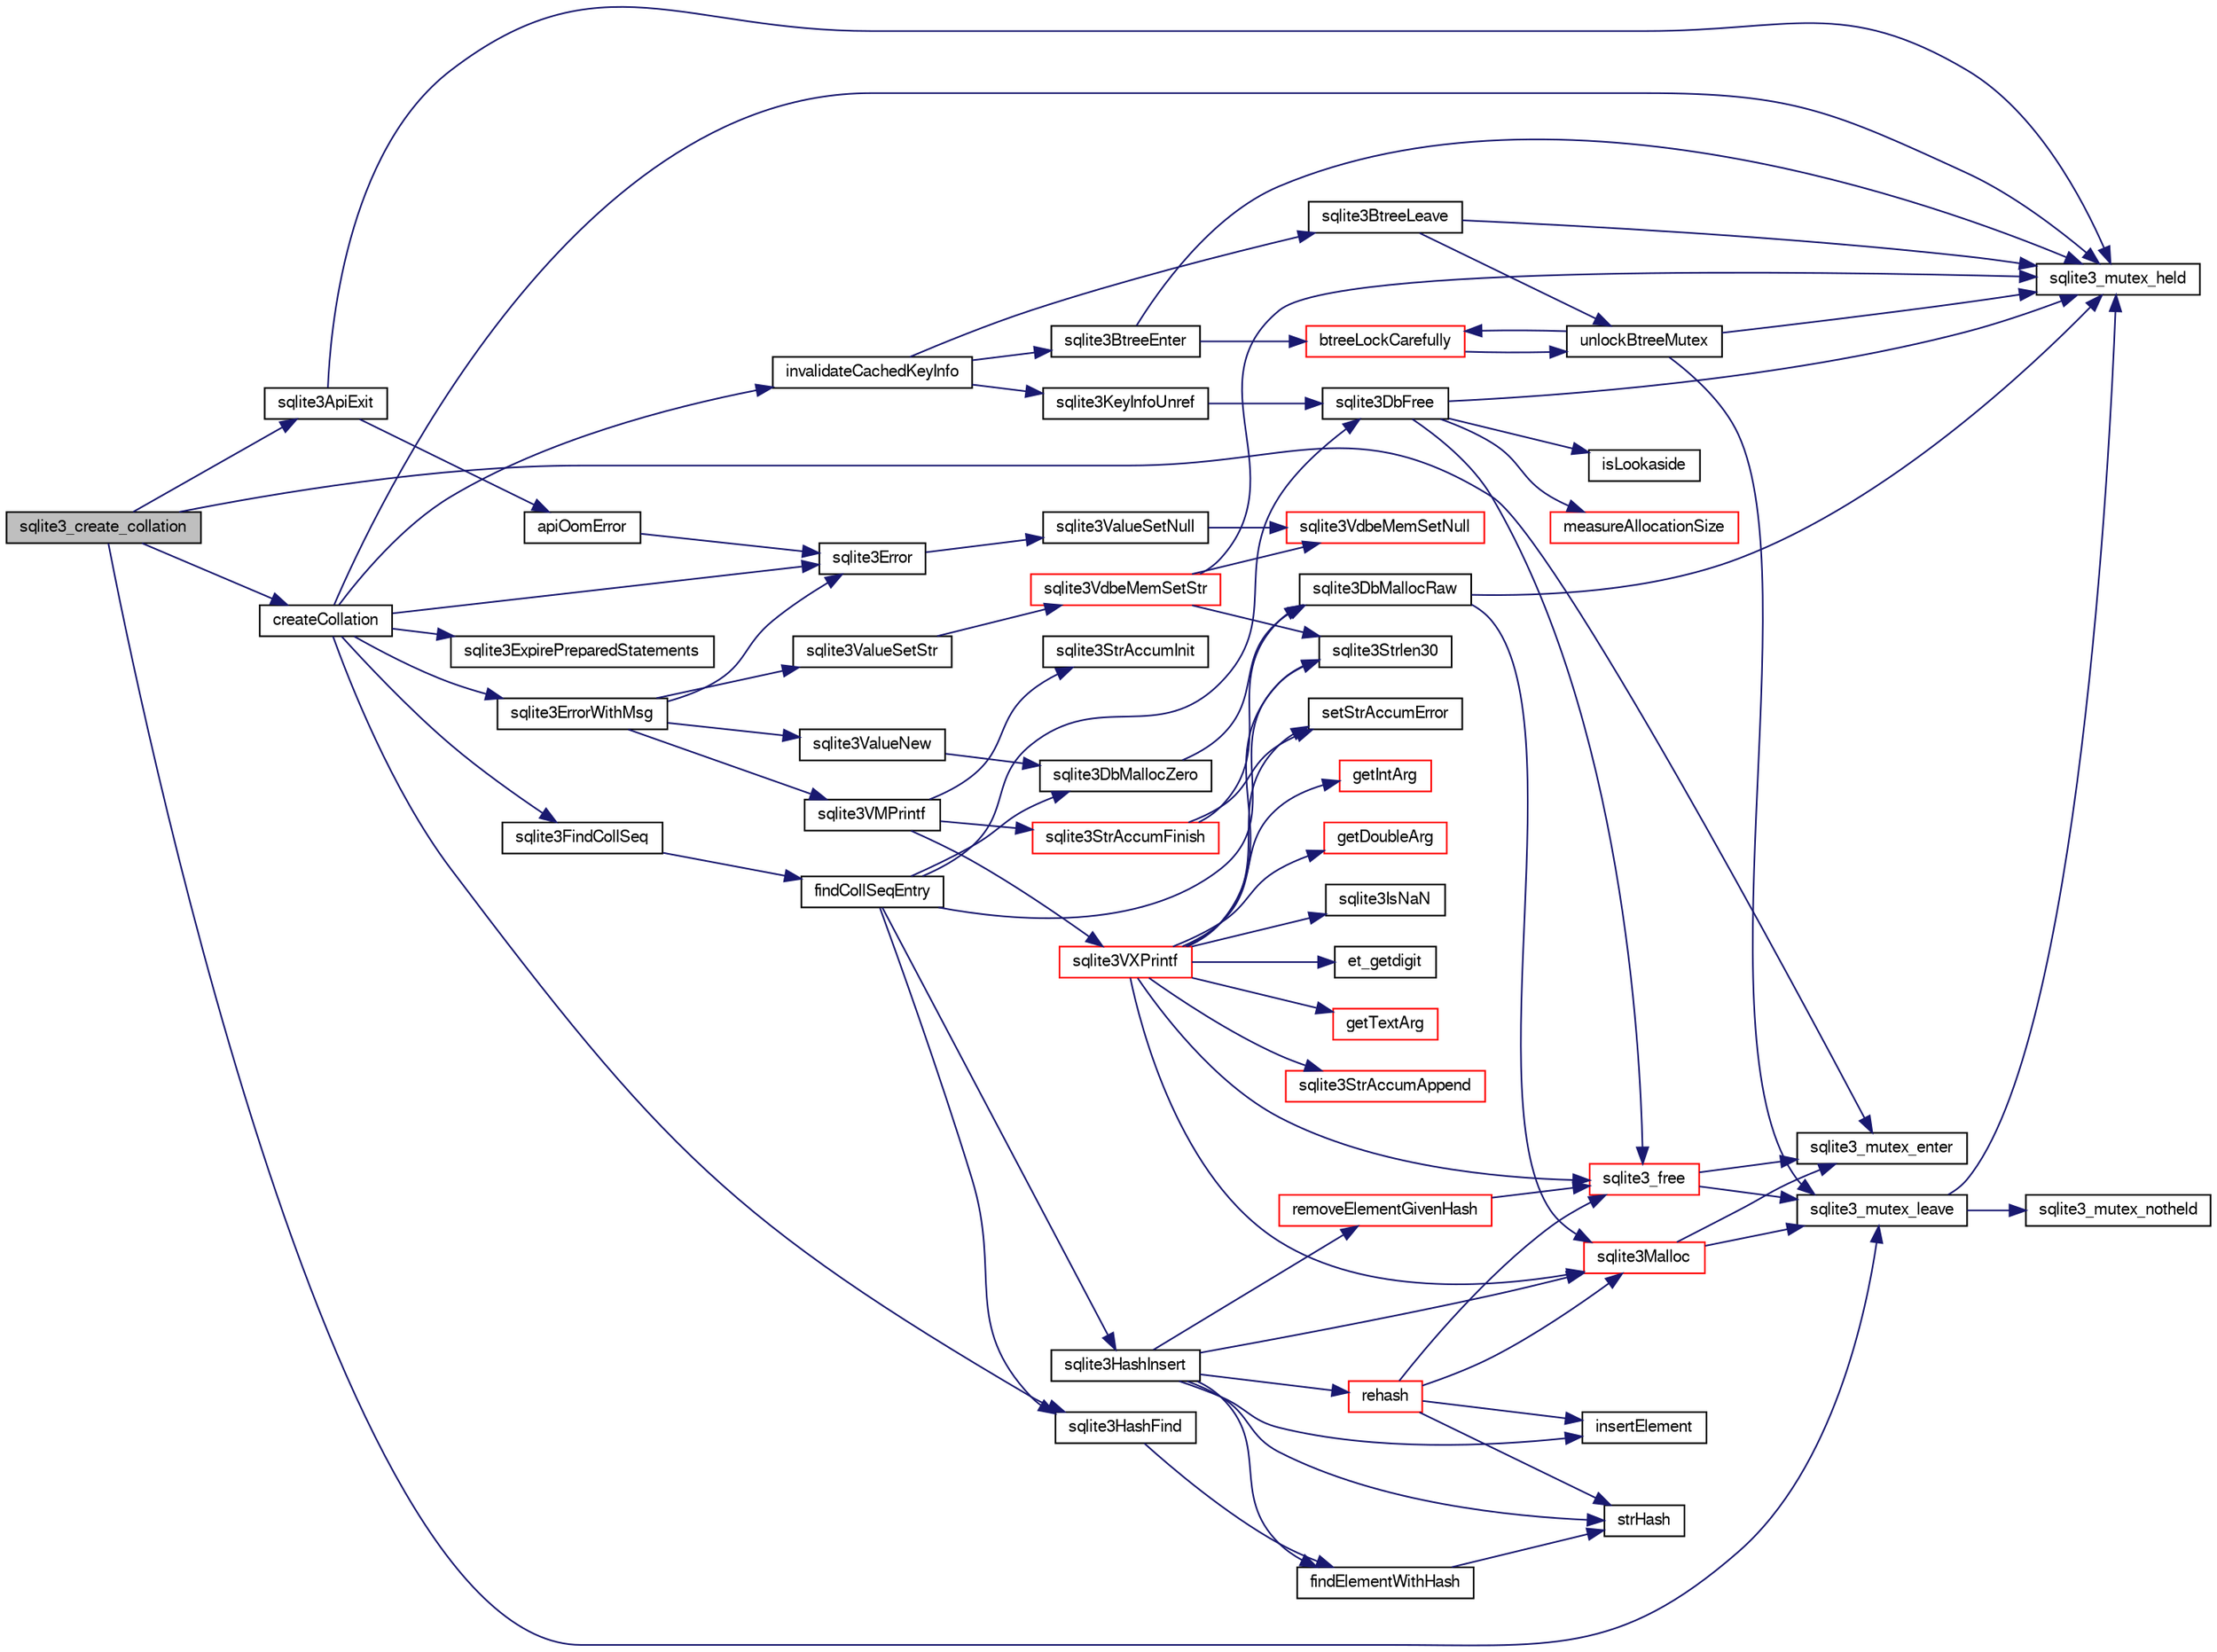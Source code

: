 digraph "sqlite3_create_collation"
{
  edge [fontname="FreeSans",fontsize="10",labelfontname="FreeSans",labelfontsize="10"];
  node [fontname="FreeSans",fontsize="10",shape=record];
  rankdir="LR";
  Node25306 [label="sqlite3_create_collation",height=0.2,width=0.4,color="black", fillcolor="grey75", style="filled", fontcolor="black"];
  Node25306 -> Node25307 [color="midnightblue",fontsize="10",style="solid",fontname="FreeSans"];
  Node25307 [label="sqlite3_mutex_enter",height=0.2,width=0.4,color="black", fillcolor="white", style="filled",URL="$sqlite3_8c.html#a1c12cde690bd89f104de5cbad12a6bf5"];
  Node25306 -> Node25308 [color="midnightblue",fontsize="10",style="solid",fontname="FreeSans"];
  Node25308 [label="createCollation",height=0.2,width=0.4,color="black", fillcolor="white", style="filled",URL="$sqlite3_8c.html#a29def4ce28811a857e968b3f238d2dd1"];
  Node25308 -> Node25309 [color="midnightblue",fontsize="10",style="solid",fontname="FreeSans"];
  Node25309 [label="sqlite3_mutex_held",height=0.2,width=0.4,color="black", fillcolor="white", style="filled",URL="$sqlite3_8c.html#acf77da68932b6bc163c5e68547ecc3e7"];
  Node25308 -> Node25310 [color="midnightblue",fontsize="10",style="solid",fontname="FreeSans"];
  Node25310 [label="sqlite3FindCollSeq",height=0.2,width=0.4,color="black", fillcolor="white", style="filled",URL="$sqlite3_8c.html#ac4f91d39f24a6435de12698fdb16bc14"];
  Node25310 -> Node25311 [color="midnightblue",fontsize="10",style="solid",fontname="FreeSans"];
  Node25311 [label="findCollSeqEntry",height=0.2,width=0.4,color="black", fillcolor="white", style="filled",URL="$sqlite3_8c.html#aaf9ae07c81dca508e137b5880e94aa98"];
  Node25311 -> Node25312 [color="midnightblue",fontsize="10",style="solid",fontname="FreeSans"];
  Node25312 [label="sqlite3HashFind",height=0.2,width=0.4,color="black", fillcolor="white", style="filled",URL="$sqlite3_8c.html#a8ca124229470a66b4c9c141ded48e2aa"];
  Node25312 -> Node25313 [color="midnightblue",fontsize="10",style="solid",fontname="FreeSans"];
  Node25313 [label="findElementWithHash",height=0.2,width=0.4,color="black", fillcolor="white", style="filled",URL="$sqlite3_8c.html#a75c0f574fa5d51702434c6e980d57d7f"];
  Node25313 -> Node25314 [color="midnightblue",fontsize="10",style="solid",fontname="FreeSans"];
  Node25314 [label="strHash",height=0.2,width=0.4,color="black", fillcolor="white", style="filled",URL="$sqlite3_8c.html#ad7193605dadc27cf291d54e15bdd011d"];
  Node25311 -> Node25315 [color="midnightblue",fontsize="10",style="solid",fontname="FreeSans"];
  Node25315 [label="sqlite3Strlen30",height=0.2,width=0.4,color="black", fillcolor="white", style="filled",URL="$sqlite3_8c.html#a3dcd80ba41f1a308193dee74857b62a7"];
  Node25311 -> Node25316 [color="midnightblue",fontsize="10",style="solid",fontname="FreeSans"];
  Node25316 [label="sqlite3DbMallocZero",height=0.2,width=0.4,color="black", fillcolor="white", style="filled",URL="$sqlite3_8c.html#a49cfebac9d6067a03442c92af73f33e4"];
  Node25316 -> Node25317 [color="midnightblue",fontsize="10",style="solid",fontname="FreeSans"];
  Node25317 [label="sqlite3DbMallocRaw",height=0.2,width=0.4,color="black", fillcolor="white", style="filled",URL="$sqlite3_8c.html#abbe8be0cf7175e11ddc3e2218fad924e"];
  Node25317 -> Node25309 [color="midnightblue",fontsize="10",style="solid",fontname="FreeSans"];
  Node25317 -> Node25318 [color="midnightblue",fontsize="10",style="solid",fontname="FreeSans"];
  Node25318 [label="sqlite3Malloc",height=0.2,width=0.4,color="red", fillcolor="white", style="filled",URL="$sqlite3_8c.html#a361a2eaa846b1885f123abe46f5d8b2b"];
  Node25318 -> Node25307 [color="midnightblue",fontsize="10",style="solid",fontname="FreeSans"];
  Node25318 -> Node25323 [color="midnightblue",fontsize="10",style="solid",fontname="FreeSans"];
  Node25323 [label="sqlite3_mutex_leave",height=0.2,width=0.4,color="black", fillcolor="white", style="filled",URL="$sqlite3_8c.html#a5838d235601dbd3c1fa993555c6bcc93"];
  Node25323 -> Node25309 [color="midnightblue",fontsize="10",style="solid",fontname="FreeSans"];
  Node25323 -> Node25324 [color="midnightblue",fontsize="10",style="solid",fontname="FreeSans"];
  Node25324 [label="sqlite3_mutex_notheld",height=0.2,width=0.4,color="black", fillcolor="white", style="filled",URL="$sqlite3_8c.html#a83967c837c1c000d3b5adcfaa688f5dc"];
  Node25311 -> Node25327 [color="midnightblue",fontsize="10",style="solid",fontname="FreeSans"];
  Node25327 [label="sqlite3HashInsert",height=0.2,width=0.4,color="black", fillcolor="white", style="filled",URL="$sqlite3_8c.html#aebbc6c13b3c139d5f3463938f441da3d"];
  Node25327 -> Node25313 [color="midnightblue",fontsize="10",style="solid",fontname="FreeSans"];
  Node25327 -> Node25328 [color="midnightblue",fontsize="10",style="solid",fontname="FreeSans"];
  Node25328 [label="removeElementGivenHash",height=0.2,width=0.4,color="red", fillcolor="white", style="filled",URL="$sqlite3_8c.html#a97ff4ac3846af0f8caf5426adfa2808a"];
  Node25328 -> Node25329 [color="midnightblue",fontsize="10",style="solid",fontname="FreeSans"];
  Node25329 [label="sqlite3_free",height=0.2,width=0.4,color="red", fillcolor="white", style="filled",URL="$sqlite3_8c.html#a6552349e36a8a691af5487999ab09519"];
  Node25329 -> Node25307 [color="midnightblue",fontsize="10",style="solid",fontname="FreeSans"];
  Node25329 -> Node25323 [color="midnightblue",fontsize="10",style="solid",fontname="FreeSans"];
  Node25327 -> Node25318 [color="midnightblue",fontsize="10",style="solid",fontname="FreeSans"];
  Node25327 -> Node25331 [color="midnightblue",fontsize="10",style="solid",fontname="FreeSans"];
  Node25331 [label="rehash",height=0.2,width=0.4,color="red", fillcolor="white", style="filled",URL="$sqlite3_8c.html#a4851529638f6c7af16239ee6e2dcc628"];
  Node25331 -> Node25318 [color="midnightblue",fontsize="10",style="solid",fontname="FreeSans"];
  Node25331 -> Node25329 [color="midnightblue",fontsize="10",style="solid",fontname="FreeSans"];
  Node25331 -> Node25314 [color="midnightblue",fontsize="10",style="solid",fontname="FreeSans"];
  Node25331 -> Node25599 [color="midnightblue",fontsize="10",style="solid",fontname="FreeSans"];
  Node25599 [label="insertElement",height=0.2,width=0.4,color="black", fillcolor="white", style="filled",URL="$sqlite3_8c.html#a011f717fc5c46f03d78bf81b6714e0ee"];
  Node25327 -> Node25314 [color="midnightblue",fontsize="10",style="solid",fontname="FreeSans"];
  Node25327 -> Node25599 [color="midnightblue",fontsize="10",style="solid",fontname="FreeSans"];
  Node25311 -> Node25344 [color="midnightblue",fontsize="10",style="solid",fontname="FreeSans"];
  Node25344 [label="sqlite3DbFree",height=0.2,width=0.4,color="black", fillcolor="white", style="filled",URL="$sqlite3_8c.html#ac70ab821a6607b4a1b909582dc37a069"];
  Node25344 -> Node25309 [color="midnightblue",fontsize="10",style="solid",fontname="FreeSans"];
  Node25344 -> Node25345 [color="midnightblue",fontsize="10",style="solid",fontname="FreeSans"];
  Node25345 [label="measureAllocationSize",height=0.2,width=0.4,color="red", fillcolor="white", style="filled",URL="$sqlite3_8c.html#a45731e644a22fdb756e2b6337224217a"];
  Node25344 -> Node25347 [color="midnightblue",fontsize="10",style="solid",fontname="FreeSans"];
  Node25347 [label="isLookaside",height=0.2,width=0.4,color="black", fillcolor="white", style="filled",URL="$sqlite3_8c.html#a770fa05ff9717b75e16f4d968a77b897"];
  Node25344 -> Node25329 [color="midnightblue",fontsize="10",style="solid",fontname="FreeSans"];
  Node25308 -> Node25600 [color="midnightblue",fontsize="10",style="solid",fontname="FreeSans"];
  Node25600 [label="sqlite3ErrorWithMsg",height=0.2,width=0.4,color="black", fillcolor="white", style="filled",URL="$sqlite3_8c.html#a11feb4cd8e77d59df266587cfe1b2641"];
  Node25600 -> Node25533 [color="midnightblue",fontsize="10",style="solid",fontname="FreeSans"];
  Node25533 [label="sqlite3Error",height=0.2,width=0.4,color="black", fillcolor="white", style="filled",URL="$sqlite3_8c.html#a4ba5e8be78db50d5538dcaa45bcf74d3"];
  Node25533 -> Node25534 [color="midnightblue",fontsize="10",style="solid",fontname="FreeSans"];
  Node25534 [label="sqlite3ValueSetNull",height=0.2,width=0.4,color="black", fillcolor="white", style="filled",URL="$sqlite3_8c.html#ad9bc4507a7806b37946116afbe183b95"];
  Node25534 -> Node25415 [color="midnightblue",fontsize="10",style="solid",fontname="FreeSans"];
  Node25415 [label="sqlite3VdbeMemSetNull",height=0.2,width=0.4,color="red", fillcolor="white", style="filled",URL="$sqlite3_8c.html#ae01092c23aebaf8a3ebdf3954609b410"];
  Node25600 -> Node25601 [color="midnightblue",fontsize="10",style="solid",fontname="FreeSans"];
  Node25601 [label="sqlite3ValueNew",height=0.2,width=0.4,color="black", fillcolor="white", style="filled",URL="$sqlite3_8c.html#ad40a378778daff2d574bec905e35828b"];
  Node25601 -> Node25316 [color="midnightblue",fontsize="10",style="solid",fontname="FreeSans"];
  Node25600 -> Node25581 [color="midnightblue",fontsize="10",style="solid",fontname="FreeSans"];
  Node25581 [label="sqlite3VMPrintf",height=0.2,width=0.4,color="black", fillcolor="white", style="filled",URL="$sqlite3_8c.html#a05535d0982ef06fbc2ee8195ebbae689"];
  Node25581 -> Node25337 [color="midnightblue",fontsize="10",style="solid",fontname="FreeSans"];
  Node25337 [label="sqlite3StrAccumInit",height=0.2,width=0.4,color="black", fillcolor="white", style="filled",URL="$sqlite3_8c.html#aabf95e113b9d54d519cd15a56215f560"];
  Node25581 -> Node25338 [color="midnightblue",fontsize="10",style="solid",fontname="FreeSans"];
  Node25338 [label="sqlite3VXPrintf",height=0.2,width=0.4,color="red", fillcolor="white", style="filled",URL="$sqlite3_8c.html#a63c25806c9bd4a2b76f9a0eb232c6bde"];
  Node25338 -> Node25339 [color="midnightblue",fontsize="10",style="solid",fontname="FreeSans"];
  Node25339 [label="sqlite3StrAccumAppend",height=0.2,width=0.4,color="red", fillcolor="white", style="filled",URL="$sqlite3_8c.html#a56664fa33def33c5a5245b623441d5e0"];
  Node25338 -> Node25593 [color="midnightblue",fontsize="10",style="solid",fontname="FreeSans"];
  Node25593 [label="getIntArg",height=0.2,width=0.4,color="red", fillcolor="white", style="filled",URL="$sqlite3_8c.html#abff258963dbd9205fb299851a64c67be"];
  Node25338 -> Node25318 [color="midnightblue",fontsize="10",style="solid",fontname="FreeSans"];
  Node25338 -> Node25342 [color="midnightblue",fontsize="10",style="solid",fontname="FreeSans"];
  Node25342 [label="setStrAccumError",height=0.2,width=0.4,color="black", fillcolor="white", style="filled",URL="$sqlite3_8c.html#a3dc479a1fc8ba1ab8edfe51f8a0b102c"];
  Node25338 -> Node25594 [color="midnightblue",fontsize="10",style="solid",fontname="FreeSans"];
  Node25594 [label="getDoubleArg",height=0.2,width=0.4,color="red", fillcolor="white", style="filled",URL="$sqlite3_8c.html#a1cf25120072c85bd261983b24c12c3d9"];
  Node25338 -> Node25487 [color="midnightblue",fontsize="10",style="solid",fontname="FreeSans"];
  Node25487 [label="sqlite3IsNaN",height=0.2,width=0.4,color="black", fillcolor="white", style="filled",URL="$sqlite3_8c.html#aed4d78203877c3486765ccbc7feebb50"];
  Node25338 -> Node25315 [color="midnightblue",fontsize="10",style="solid",fontname="FreeSans"];
  Node25338 -> Node25595 [color="midnightblue",fontsize="10",style="solid",fontname="FreeSans"];
  Node25595 [label="et_getdigit",height=0.2,width=0.4,color="black", fillcolor="white", style="filled",URL="$sqlite3_8c.html#a40c5a308749ad07cc2397a53e081bff0"];
  Node25338 -> Node25596 [color="midnightblue",fontsize="10",style="solid",fontname="FreeSans"];
  Node25596 [label="getTextArg",height=0.2,width=0.4,color="red", fillcolor="white", style="filled",URL="$sqlite3_8c.html#afbb41850423ef20071cefaab0431e04d"];
  Node25338 -> Node25329 [color="midnightblue",fontsize="10",style="solid",fontname="FreeSans"];
  Node25581 -> Node25430 [color="midnightblue",fontsize="10",style="solid",fontname="FreeSans"];
  Node25430 [label="sqlite3StrAccumFinish",height=0.2,width=0.4,color="red", fillcolor="white", style="filled",URL="$sqlite3_8c.html#adb7f26b10ac1b847db6f000ef4c2e2ba"];
  Node25430 -> Node25317 [color="midnightblue",fontsize="10",style="solid",fontname="FreeSans"];
  Node25430 -> Node25342 [color="midnightblue",fontsize="10",style="solid",fontname="FreeSans"];
  Node25600 -> Node25602 [color="midnightblue",fontsize="10",style="solid",fontname="FreeSans"];
  Node25602 [label="sqlite3ValueSetStr",height=0.2,width=0.4,color="black", fillcolor="white", style="filled",URL="$sqlite3_8c.html#a1fd40749f47941ee97ff6d798e2bc67e"];
  Node25602 -> Node25436 [color="midnightblue",fontsize="10",style="solid",fontname="FreeSans"];
  Node25436 [label="sqlite3VdbeMemSetStr",height=0.2,width=0.4,color="red", fillcolor="white", style="filled",URL="$sqlite3_8c.html#a9697bec7c3b512483638ea3646191d7d"];
  Node25436 -> Node25309 [color="midnightblue",fontsize="10",style="solid",fontname="FreeSans"];
  Node25436 -> Node25415 [color="midnightblue",fontsize="10",style="solid",fontname="FreeSans"];
  Node25436 -> Node25315 [color="midnightblue",fontsize="10",style="solid",fontname="FreeSans"];
  Node25308 -> Node25603 [color="midnightblue",fontsize="10",style="solid",fontname="FreeSans"];
  Node25603 [label="sqlite3ExpirePreparedStatements",height=0.2,width=0.4,color="black", fillcolor="white", style="filled",URL="$sqlite3_8c.html#af8baf566e769881b3d0bbdb0d2b4cdfe"];
  Node25308 -> Node25604 [color="midnightblue",fontsize="10",style="solid",fontname="FreeSans"];
  Node25604 [label="invalidateCachedKeyInfo",height=0.2,width=0.4,color="black", fillcolor="white", style="filled",URL="$sqlite3_8c.html#aa51ec313a2008d71a008b181efabff79"];
  Node25604 -> Node25605 [color="midnightblue",fontsize="10",style="solid",fontname="FreeSans"];
  Node25605 [label="sqlite3BtreeEnter",height=0.2,width=0.4,color="black", fillcolor="white", style="filled",URL="$sqlite3_8c.html#afa05d700ca373993fe6b0525b867feff"];
  Node25605 -> Node25309 [color="midnightblue",fontsize="10",style="solid",fontname="FreeSans"];
  Node25605 -> Node25606 [color="midnightblue",fontsize="10",style="solid",fontname="FreeSans"];
  Node25606 [label="btreeLockCarefully",height=0.2,width=0.4,color="red", fillcolor="white", style="filled",URL="$sqlite3_8c.html#a796746b1c1e4d6926960636bd74c79d7"];
  Node25606 -> Node25608 [color="midnightblue",fontsize="10",style="solid",fontname="FreeSans"];
  Node25608 [label="unlockBtreeMutex",height=0.2,width=0.4,color="black", fillcolor="white", style="filled",URL="$sqlite3_8c.html#a29bc7d1c753dfa2af9fb296b7dc19a4a"];
  Node25608 -> Node25309 [color="midnightblue",fontsize="10",style="solid",fontname="FreeSans"];
  Node25608 -> Node25323 [color="midnightblue",fontsize="10",style="solid",fontname="FreeSans"];
  Node25608 -> Node25606 [color="midnightblue",fontsize="10",style="solid",fontname="FreeSans"];
  Node25604 -> Node25610 [color="midnightblue",fontsize="10",style="solid",fontname="FreeSans"];
  Node25610 [label="sqlite3KeyInfoUnref",height=0.2,width=0.4,color="black", fillcolor="white", style="filled",URL="$sqlite3_8c.html#ac94cc1874ab0865db1dbbefd3886ba4a"];
  Node25610 -> Node25344 [color="midnightblue",fontsize="10",style="solid",fontname="FreeSans"];
  Node25604 -> Node25611 [color="midnightblue",fontsize="10",style="solid",fontname="FreeSans"];
  Node25611 [label="sqlite3BtreeLeave",height=0.2,width=0.4,color="black", fillcolor="white", style="filled",URL="$sqlite3_8c.html#a460e4f89d1aeef4b4d334cfe8165da89"];
  Node25611 -> Node25608 [color="midnightblue",fontsize="10",style="solid",fontname="FreeSans"];
  Node25611 -> Node25309 [color="midnightblue",fontsize="10",style="solid",fontname="FreeSans"];
  Node25308 -> Node25312 [color="midnightblue",fontsize="10",style="solid",fontname="FreeSans"];
  Node25308 -> Node25533 [color="midnightblue",fontsize="10",style="solid",fontname="FreeSans"];
  Node25306 -> Node25531 [color="midnightblue",fontsize="10",style="solid",fontname="FreeSans"];
  Node25531 [label="sqlite3ApiExit",height=0.2,width=0.4,color="black", fillcolor="white", style="filled",URL="$sqlite3_8c.html#ae5a967ec6172298db98b6090bbd1dd9b"];
  Node25531 -> Node25309 [color="midnightblue",fontsize="10",style="solid",fontname="FreeSans"];
  Node25531 -> Node25532 [color="midnightblue",fontsize="10",style="solid",fontname="FreeSans"];
  Node25532 [label="apiOomError",height=0.2,width=0.4,color="black", fillcolor="white", style="filled",URL="$sqlite3_8c.html#a55c294da0c468873c7f7ea59378b8b9c"];
  Node25532 -> Node25533 [color="midnightblue",fontsize="10",style="solid",fontname="FreeSans"];
  Node25306 -> Node25323 [color="midnightblue",fontsize="10",style="solid",fontname="FreeSans"];
}
